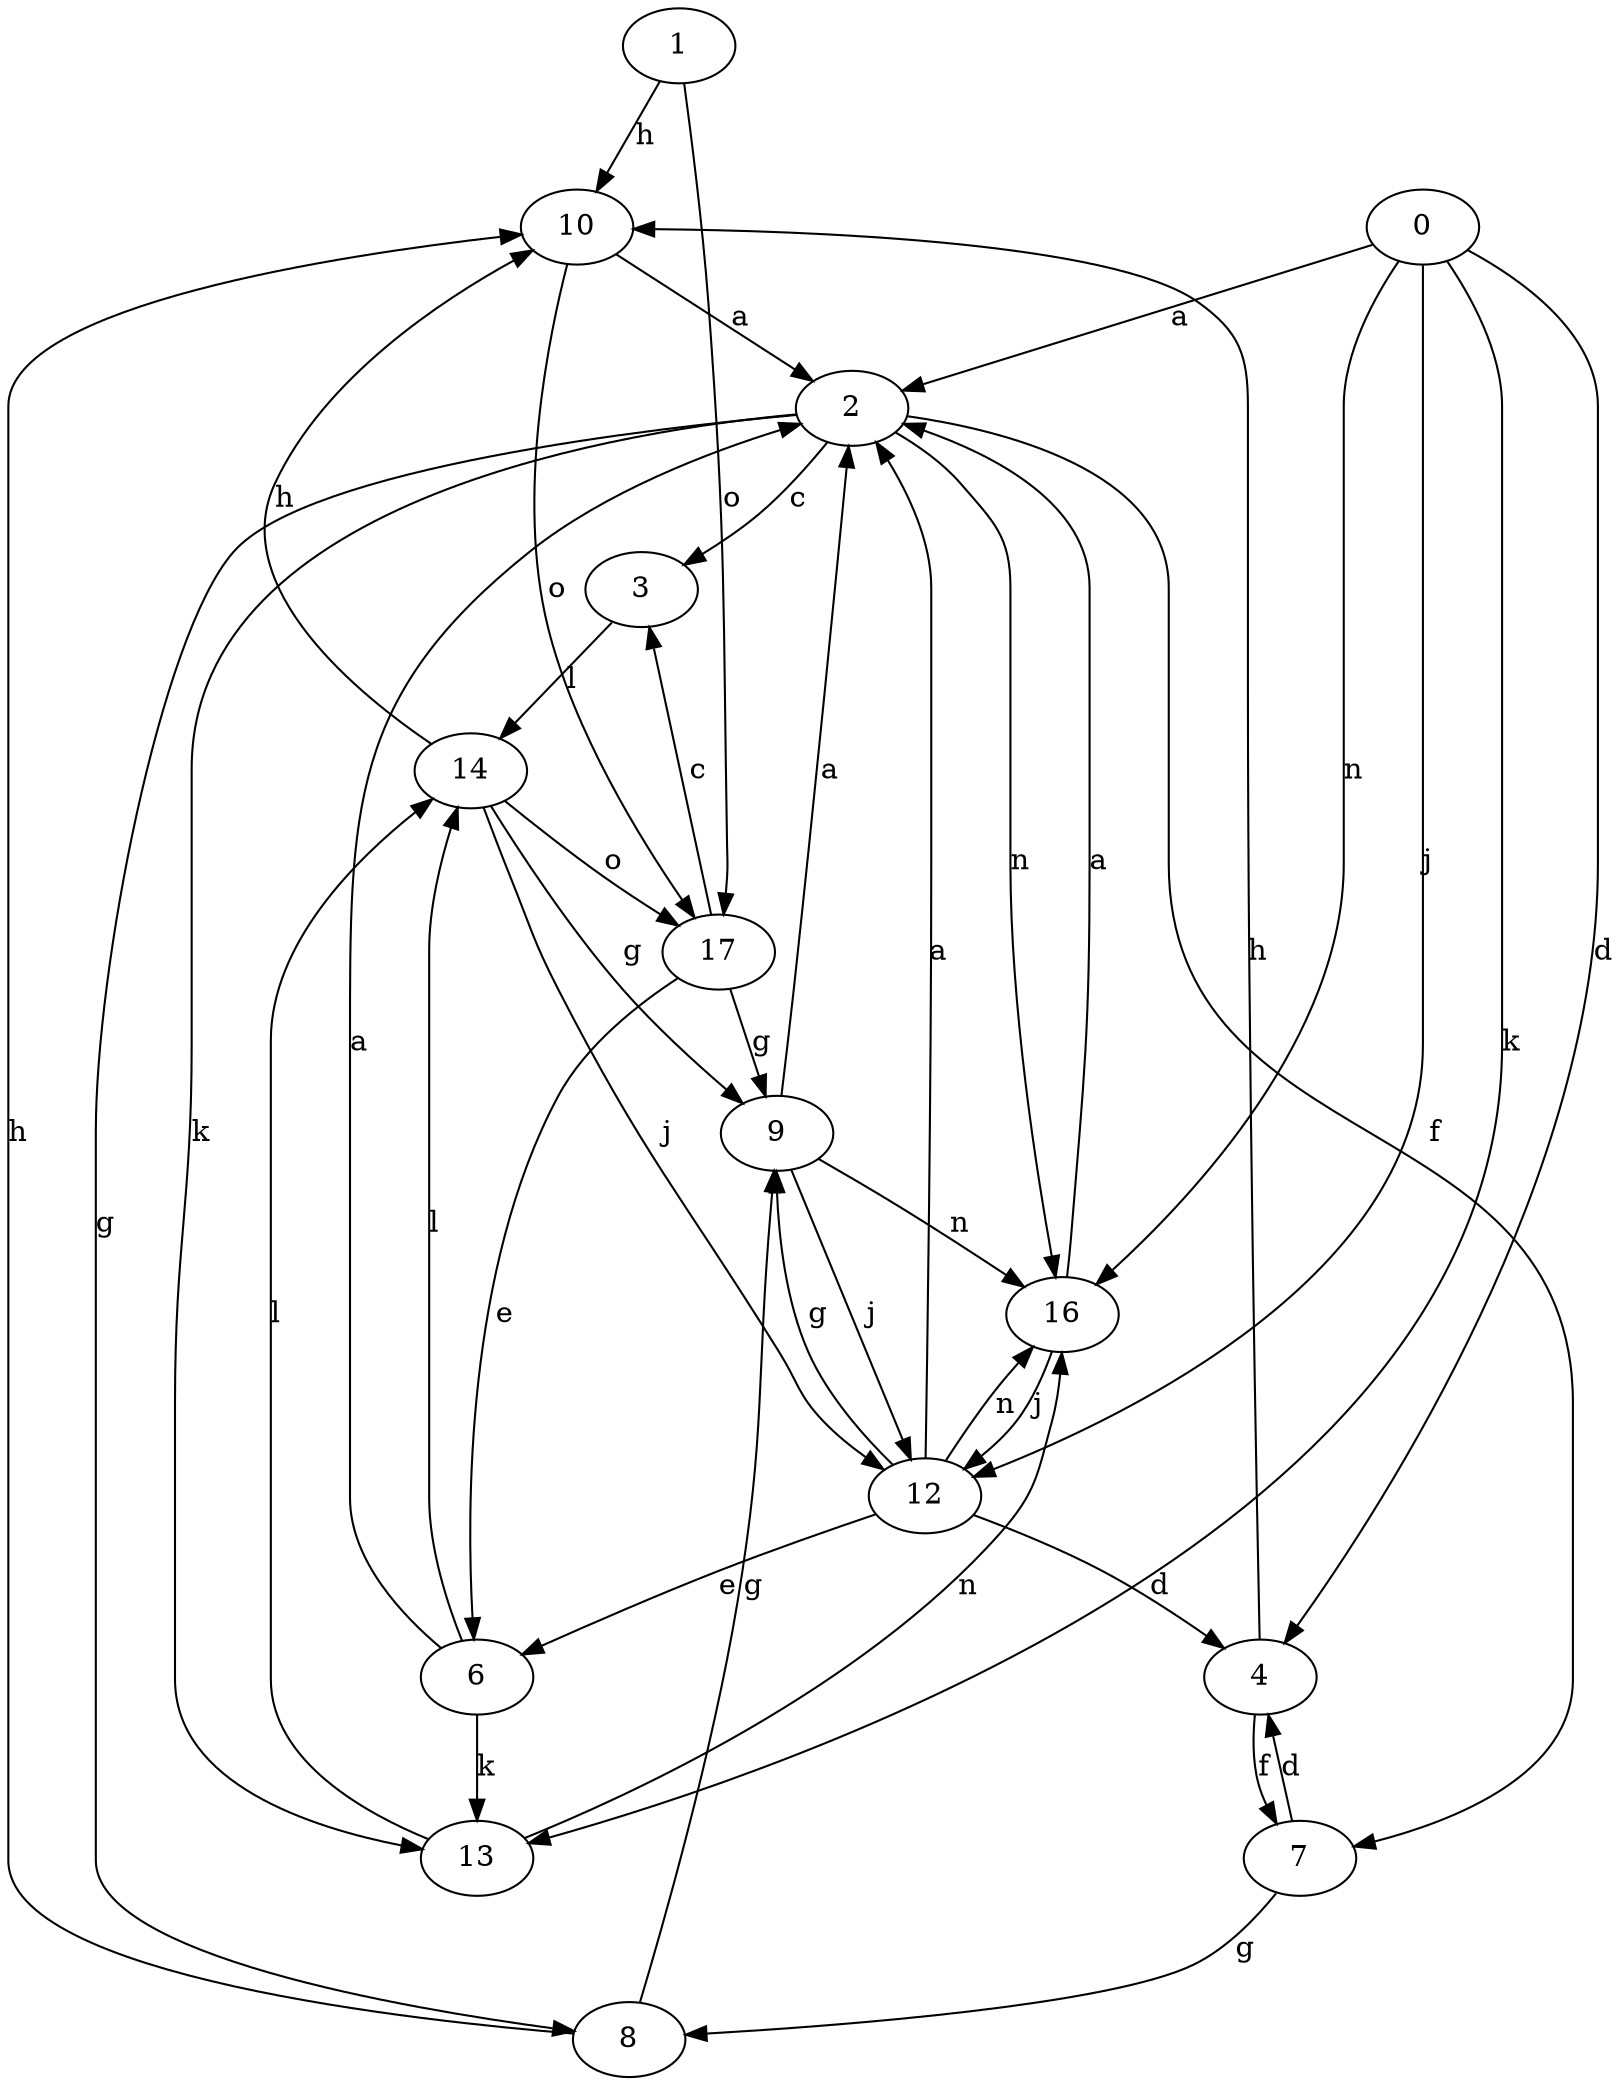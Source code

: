 strict digraph  {
1;
0;
2;
3;
4;
6;
7;
8;
9;
10;
12;
13;
14;
16;
17;
1 -> 10  [label=h];
1 -> 17  [label=o];
0 -> 2  [label=a];
0 -> 4  [label=d];
0 -> 12  [label=j];
0 -> 13  [label=k];
0 -> 16  [label=n];
2 -> 3  [label=c];
2 -> 7  [label=f];
2 -> 8  [label=g];
2 -> 13  [label=k];
2 -> 16  [label=n];
3 -> 14  [label=l];
4 -> 7  [label=f];
4 -> 10  [label=h];
6 -> 2  [label=a];
6 -> 13  [label=k];
6 -> 14  [label=l];
7 -> 4  [label=d];
7 -> 8  [label=g];
8 -> 9  [label=g];
8 -> 10  [label=h];
9 -> 2  [label=a];
9 -> 12  [label=j];
9 -> 16  [label=n];
10 -> 2  [label=a];
10 -> 17  [label=o];
12 -> 2  [label=a];
12 -> 4  [label=d];
12 -> 6  [label=e];
12 -> 9  [label=g];
12 -> 16  [label=n];
13 -> 14  [label=l];
13 -> 16  [label=n];
14 -> 9  [label=g];
14 -> 10  [label=h];
14 -> 12  [label=j];
14 -> 17  [label=o];
16 -> 2  [label=a];
16 -> 12  [label=j];
17 -> 3  [label=c];
17 -> 6  [label=e];
17 -> 9  [label=g];
}
